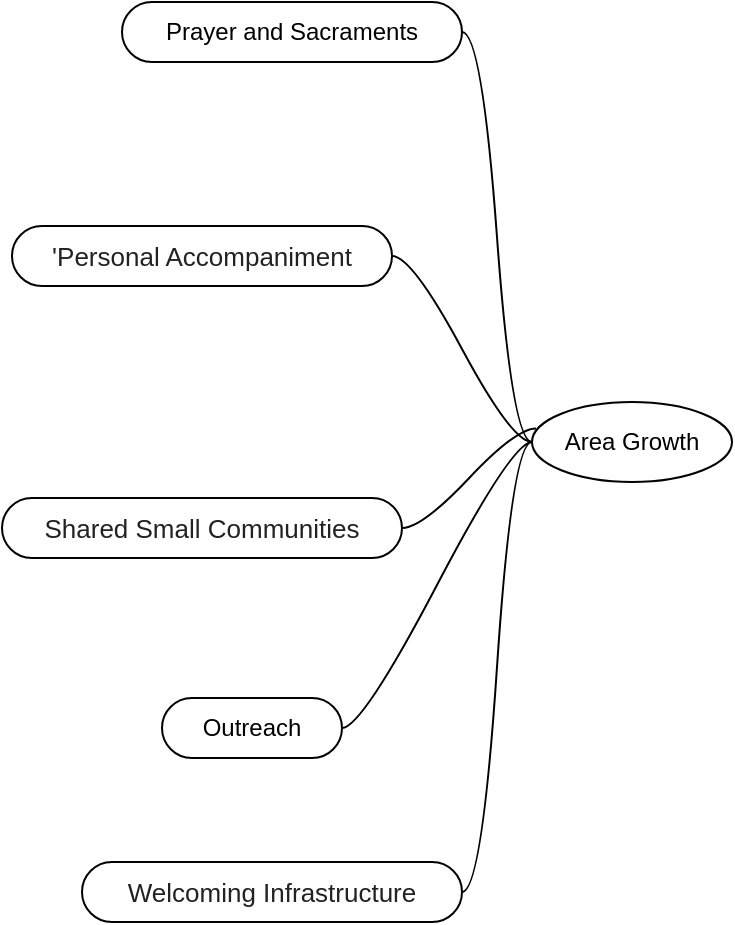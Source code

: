 <mxfile version="27.1.1">
  <diagram name="Page-1" id="K4HAHvxAuoOAxFSF4gQe">
    <mxGraphModel dx="1042" dy="561" grid="1" gridSize="10" guides="1" tooltips="1" connect="1" arrows="1" fold="1" page="1" pageScale="1" pageWidth="850" pageHeight="1100" math="0" shadow="0">
      <root>
        <mxCell id="0" />
        <mxCell id="1" parent="0" />
        <mxCell id="avbQEoiilErEEHXb16f6-1" value="Area Growth" style="ellipse;whiteSpace=wrap;html=1;align=center;newEdgeStyle={&quot;edgeStyle&quot;:&quot;entityRelationEdgeStyle&quot;,&quot;startArrow&quot;:&quot;none&quot;,&quot;endArrow&quot;:&quot;none&quot;,&quot;segment&quot;:10,&quot;curved&quot;:1,&quot;sourcePerimeterSpacing&quot;:0,&quot;targetPerimeterSpacing&quot;:0};treeFolding=1;treeMoving=1;" vertex="1" parent="1">
          <mxGeometry x="710" y="240" width="100" height="40" as="geometry" />
        </mxCell>
        <mxCell id="avbQEoiilErEEHXb16f6-2" value="Prayer and Sacraments" style="whiteSpace=wrap;html=1;rounded=1;arcSize=50;align=center;verticalAlign=middle;strokeWidth=1;autosize=1;spacing=4;treeFolding=1;treeMoving=1;newEdgeStyle={&quot;edgeStyle&quot;:&quot;entityRelationEdgeStyle&quot;,&quot;startArrow&quot;:&quot;none&quot;,&quot;endArrow&quot;:&quot;none&quot;,&quot;segment&quot;:10,&quot;curved&quot;:1,&quot;sourcePerimeterSpacing&quot;:0,&quot;targetPerimeterSpacing&quot;:0};" vertex="1" parent="1">
          <mxGeometry x="505" y="40" width="170" height="30" as="geometry" />
        </mxCell>
        <mxCell id="avbQEoiilErEEHXb16f6-3" value="" style="edgeStyle=entityRelationEdgeStyle;startArrow=none;endArrow=none;segment=10;curved=1;sourcePerimeterSpacing=0;targetPerimeterSpacing=0;rounded=0;" edge="1" target="avbQEoiilErEEHXb16f6-2" parent="1" source="avbQEoiilErEEHXb16f6-1">
          <mxGeometry relative="1" as="geometry">
            <mxPoint x="510" y="130" as="sourcePoint" />
          </mxGeometry>
        </mxCell>
        <mxCell id="avbQEoiilErEEHXb16f6-4" value="&lt;span style=&quot;color: rgb(34, 34, 34); font-family: Arial, Helvetica, sans-serif; font-size: small; text-align: start; background-color: rgb(255, 255, 255);&quot;&gt;Welcoming Infrastructure&lt;/span&gt;" style="whiteSpace=wrap;html=1;rounded=1;arcSize=50;align=center;verticalAlign=middle;strokeWidth=1;autosize=1;spacing=4;treeFolding=1;treeMoving=1;newEdgeStyle={&quot;edgeStyle&quot;:&quot;entityRelationEdgeStyle&quot;,&quot;startArrow&quot;:&quot;none&quot;,&quot;endArrow&quot;:&quot;none&quot;,&quot;segment&quot;:10,&quot;curved&quot;:1,&quot;sourcePerimeterSpacing&quot;:0,&quot;targetPerimeterSpacing&quot;:0};" vertex="1" parent="1">
          <mxGeometry x="485" y="470" width="190" height="30" as="geometry" />
        </mxCell>
        <mxCell id="avbQEoiilErEEHXb16f6-5" value="" style="edgeStyle=entityRelationEdgeStyle;startArrow=none;endArrow=none;segment=10;curved=1;sourcePerimeterSpacing=0;targetPerimeterSpacing=0;rounded=0;exitX=0;exitY=0.5;exitDx=0;exitDy=0;" edge="1" target="avbQEoiilErEEHXb16f6-4" parent="1" source="avbQEoiilErEEHXb16f6-1">
          <mxGeometry relative="1" as="geometry">
            <mxPoint x="500" y="480" as="sourcePoint" />
          </mxGeometry>
        </mxCell>
        <mxCell id="avbQEoiilErEEHXb16f6-6" value="&lt;span style=&quot;color: rgb(34, 34, 34); font-family: Arial, Helvetica, sans-serif; font-size: small; text-align: start; background-color: rgb(255, 255, 255);&quot;&gt;Shared Small Communities&lt;/span&gt;" style="whiteSpace=wrap;html=1;rounded=1;arcSize=50;align=center;verticalAlign=middle;strokeWidth=1;autosize=1;spacing=4;treeFolding=1;treeMoving=1;newEdgeStyle={&quot;edgeStyle&quot;:&quot;entityRelationEdgeStyle&quot;,&quot;startArrow&quot;:&quot;none&quot;,&quot;endArrow&quot;:&quot;none&quot;,&quot;segment&quot;:10,&quot;curved&quot;:1,&quot;sourcePerimeterSpacing&quot;:0,&quot;targetPerimeterSpacing&quot;:0};" vertex="1" parent="1">
          <mxGeometry x="445" y="288" width="200" height="30" as="geometry" />
        </mxCell>
        <mxCell id="avbQEoiilErEEHXb16f6-7" value="" style="edgeStyle=entityRelationEdgeStyle;startArrow=none;endArrow=none;segment=10;curved=1;sourcePerimeterSpacing=0;targetPerimeterSpacing=0;rounded=0;exitX=0.02;exitY=0.33;exitDx=0;exitDy=0;exitPerimeter=0;" edge="1" target="avbQEoiilErEEHXb16f6-6" parent="1" source="avbQEoiilErEEHXb16f6-1">
          <mxGeometry relative="1" as="geometry">
            <mxPoint x="465" y="330" as="sourcePoint" />
            <Array as="points">
              <mxPoint x="680" y="190" />
            </Array>
          </mxGeometry>
        </mxCell>
        <mxCell id="avbQEoiilErEEHXb16f6-8" value="&lt;span style=&quot;color: rgb(34, 34, 34); font-family: Arial, Helvetica, sans-serif; font-size: small; text-align: start; background-color: rgb(255, 255, 255);&quot;&gt;&#39;Personal Accompaniment&lt;/span&gt;" style="whiteSpace=wrap;html=1;rounded=1;arcSize=50;align=center;verticalAlign=middle;strokeWidth=1;autosize=1;spacing=4;treeFolding=1;treeMoving=1;newEdgeStyle={&quot;edgeStyle&quot;:&quot;entityRelationEdgeStyle&quot;,&quot;startArrow&quot;:&quot;none&quot;,&quot;endArrow&quot;:&quot;none&quot;,&quot;segment&quot;:10,&quot;curved&quot;:1,&quot;sourcePerimeterSpacing&quot;:0,&quot;targetPerimeterSpacing&quot;:0};" vertex="1" parent="1">
          <mxGeometry x="450" y="152" width="190" height="30" as="geometry" />
        </mxCell>
        <mxCell id="avbQEoiilErEEHXb16f6-9" value="" style="edgeStyle=entityRelationEdgeStyle;startArrow=none;endArrow=none;segment=10;curved=1;sourcePerimeterSpacing=0;targetPerimeterSpacing=0;rounded=0;" edge="1" target="avbQEoiilErEEHXb16f6-8" parent="1" source="avbQEoiilErEEHXb16f6-1">
          <mxGeometry relative="1" as="geometry">
            <mxPoint x="465" y="194" as="sourcePoint" />
          </mxGeometry>
        </mxCell>
        <mxCell id="avbQEoiilErEEHXb16f6-10" value="Outreach" style="whiteSpace=wrap;html=1;rounded=1;arcSize=50;align=center;verticalAlign=middle;strokeWidth=1;autosize=1;spacing=4;treeFolding=1;treeMoving=1;newEdgeStyle={&quot;edgeStyle&quot;:&quot;entityRelationEdgeStyle&quot;,&quot;startArrow&quot;:&quot;none&quot;,&quot;endArrow&quot;:&quot;none&quot;,&quot;segment&quot;:10,&quot;curved&quot;:1,&quot;sourcePerimeterSpacing&quot;:0,&quot;targetPerimeterSpacing&quot;:0};" vertex="1" parent="1">
          <mxGeometry x="525" y="388" width="90" height="30" as="geometry" />
        </mxCell>
        <mxCell id="avbQEoiilErEEHXb16f6-11" value="" style="edgeStyle=entityRelationEdgeStyle;startArrow=none;endArrow=none;segment=10;curved=1;sourcePerimeterSpacing=0;targetPerimeterSpacing=0;rounded=0;" edge="1" target="avbQEoiilErEEHXb16f6-10" parent="1" source="avbQEoiilErEEHXb16f6-1">
          <mxGeometry relative="1" as="geometry">
            <mxPoint x="490" y="430" as="sourcePoint" />
          </mxGeometry>
        </mxCell>
      </root>
    </mxGraphModel>
  </diagram>
</mxfile>
